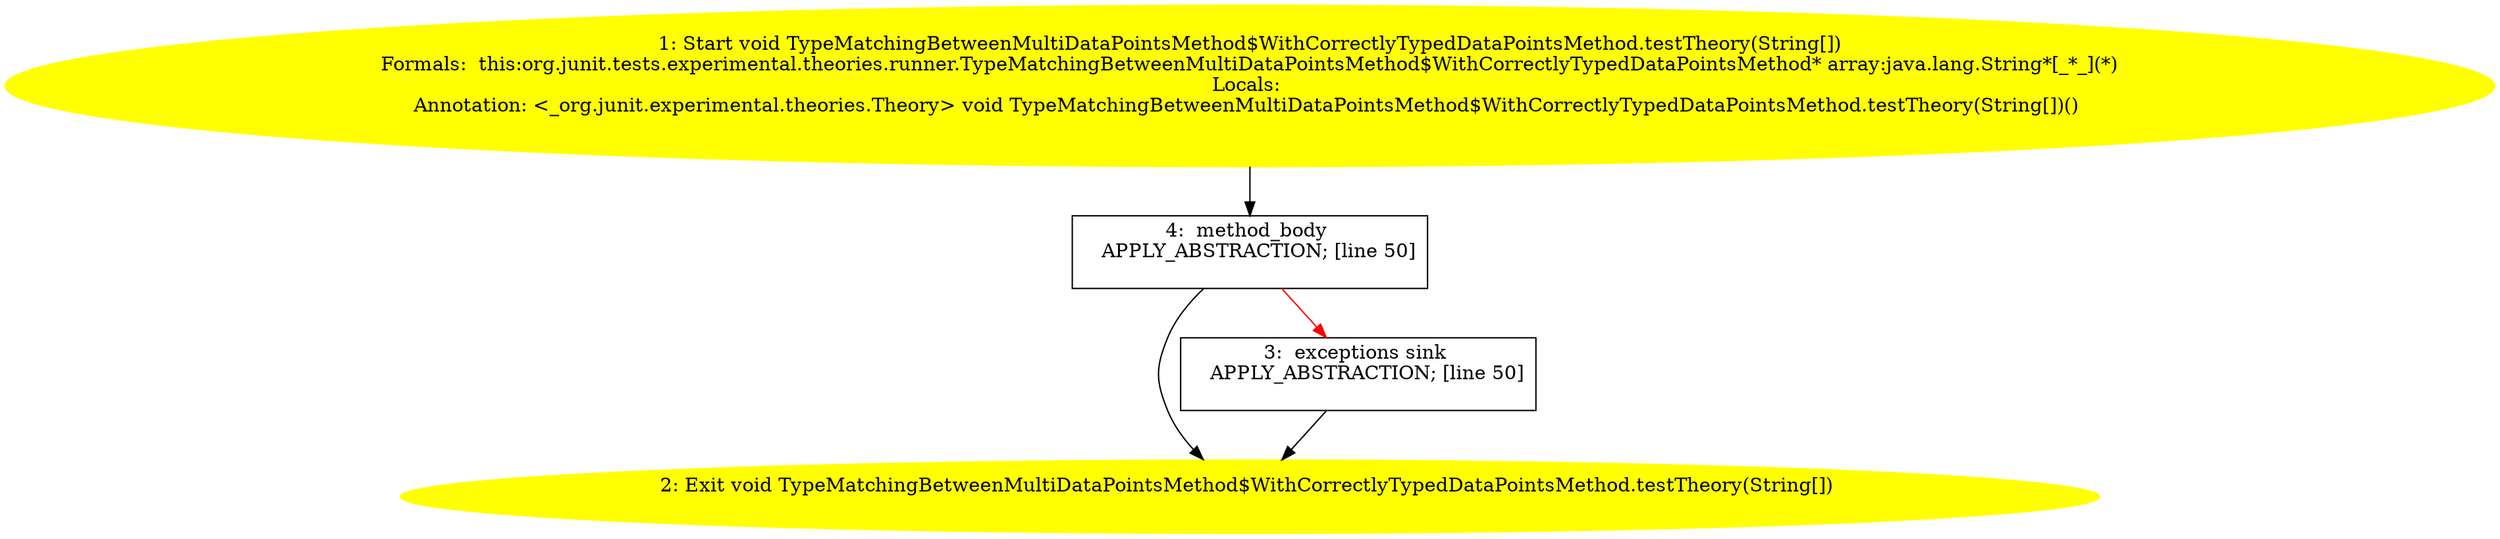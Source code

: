 /* @generated */
digraph cfg {
"org.junit.tests.experimental.theories.runner.TypeMatchingBetweenMultiDataPointsMethod$WithCorrectlyT.546eef872e716e0cc0408fadce41deb0_1" [label="1: Start void TypeMatchingBetweenMultiDataPointsMethod$WithCorrectlyTypedDataPointsMethod.testTheory(String[])\nFormals:  this:org.junit.tests.experimental.theories.runner.TypeMatchingBetweenMultiDataPointsMethod$WithCorrectlyTypedDataPointsMethod* array:java.lang.String*[_*_](*)\nLocals: \nAnnotation: <_org.junit.experimental.theories.Theory> void TypeMatchingBetweenMultiDataPointsMethod$WithCorrectlyTypedDataPointsMethod.testTheory(String[])() \n  " color=yellow style=filled]
	

	 "org.junit.tests.experimental.theories.runner.TypeMatchingBetweenMultiDataPointsMethod$WithCorrectlyT.546eef872e716e0cc0408fadce41deb0_1" -> "org.junit.tests.experimental.theories.runner.TypeMatchingBetweenMultiDataPointsMethod$WithCorrectlyT.546eef872e716e0cc0408fadce41deb0_4" ;
"org.junit.tests.experimental.theories.runner.TypeMatchingBetweenMultiDataPointsMethod$WithCorrectlyT.546eef872e716e0cc0408fadce41deb0_2" [label="2: Exit void TypeMatchingBetweenMultiDataPointsMethod$WithCorrectlyTypedDataPointsMethod.testTheory(String[]) \n  " color=yellow style=filled]
	

"org.junit.tests.experimental.theories.runner.TypeMatchingBetweenMultiDataPointsMethod$WithCorrectlyT.546eef872e716e0cc0408fadce41deb0_3" [label="3:  exceptions sink \n   APPLY_ABSTRACTION; [line 50]\n " shape="box"]
	

	 "org.junit.tests.experimental.theories.runner.TypeMatchingBetweenMultiDataPointsMethod$WithCorrectlyT.546eef872e716e0cc0408fadce41deb0_3" -> "org.junit.tests.experimental.theories.runner.TypeMatchingBetweenMultiDataPointsMethod$WithCorrectlyT.546eef872e716e0cc0408fadce41deb0_2" ;
"org.junit.tests.experimental.theories.runner.TypeMatchingBetweenMultiDataPointsMethod$WithCorrectlyT.546eef872e716e0cc0408fadce41deb0_4" [label="4:  method_body \n   APPLY_ABSTRACTION; [line 50]\n " shape="box"]
	

	 "org.junit.tests.experimental.theories.runner.TypeMatchingBetweenMultiDataPointsMethod$WithCorrectlyT.546eef872e716e0cc0408fadce41deb0_4" -> "org.junit.tests.experimental.theories.runner.TypeMatchingBetweenMultiDataPointsMethod$WithCorrectlyT.546eef872e716e0cc0408fadce41deb0_2" ;
	 "org.junit.tests.experimental.theories.runner.TypeMatchingBetweenMultiDataPointsMethod$WithCorrectlyT.546eef872e716e0cc0408fadce41deb0_4" -> "org.junit.tests.experimental.theories.runner.TypeMatchingBetweenMultiDataPointsMethod$WithCorrectlyT.546eef872e716e0cc0408fadce41deb0_3" [color="red" ];
}
